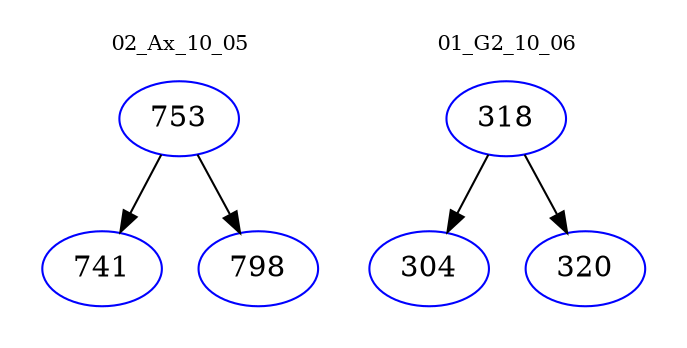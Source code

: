 digraph{
subgraph cluster_0 {
color = white
label = "02_Ax_10_05";
fontsize=10;
T0_753 [label="753", color="blue"]
T0_753 -> T0_741 [color="black"]
T0_741 [label="741", color="blue"]
T0_753 -> T0_798 [color="black"]
T0_798 [label="798", color="blue"]
}
subgraph cluster_1 {
color = white
label = "01_G2_10_06";
fontsize=10;
T1_318 [label="318", color="blue"]
T1_318 -> T1_304 [color="black"]
T1_304 [label="304", color="blue"]
T1_318 -> T1_320 [color="black"]
T1_320 [label="320", color="blue"]
}
}

